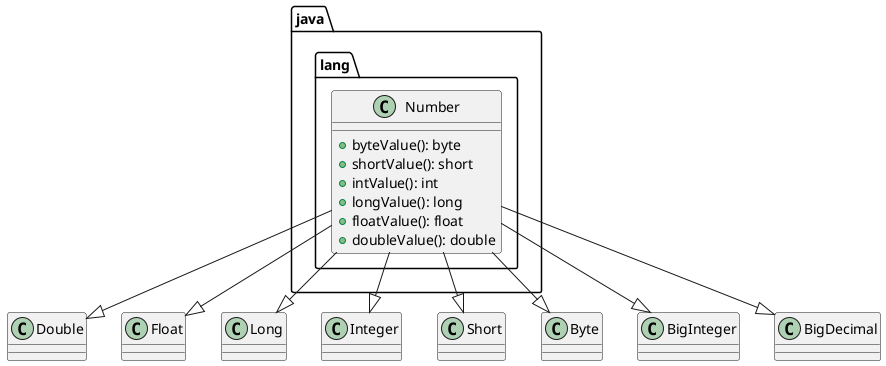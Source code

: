 @startuml
class java.lang.Number{
+byteValue(): byte
+shortValue(): short
+intValue(): int
+longValue(): long
+floatValue(): float
+doubleValue(): double
}
java.lang.Number --|> Double
java.lang.Number --|> Float
java.lang.Number --|> Long
java.lang.Number --|> Integer
java.lang.Number --|> Short
java.lang.Number --|> Byte
java.lang.Number --|> BigInteger
java.lang.Number --|> BigDecimal

@enduml